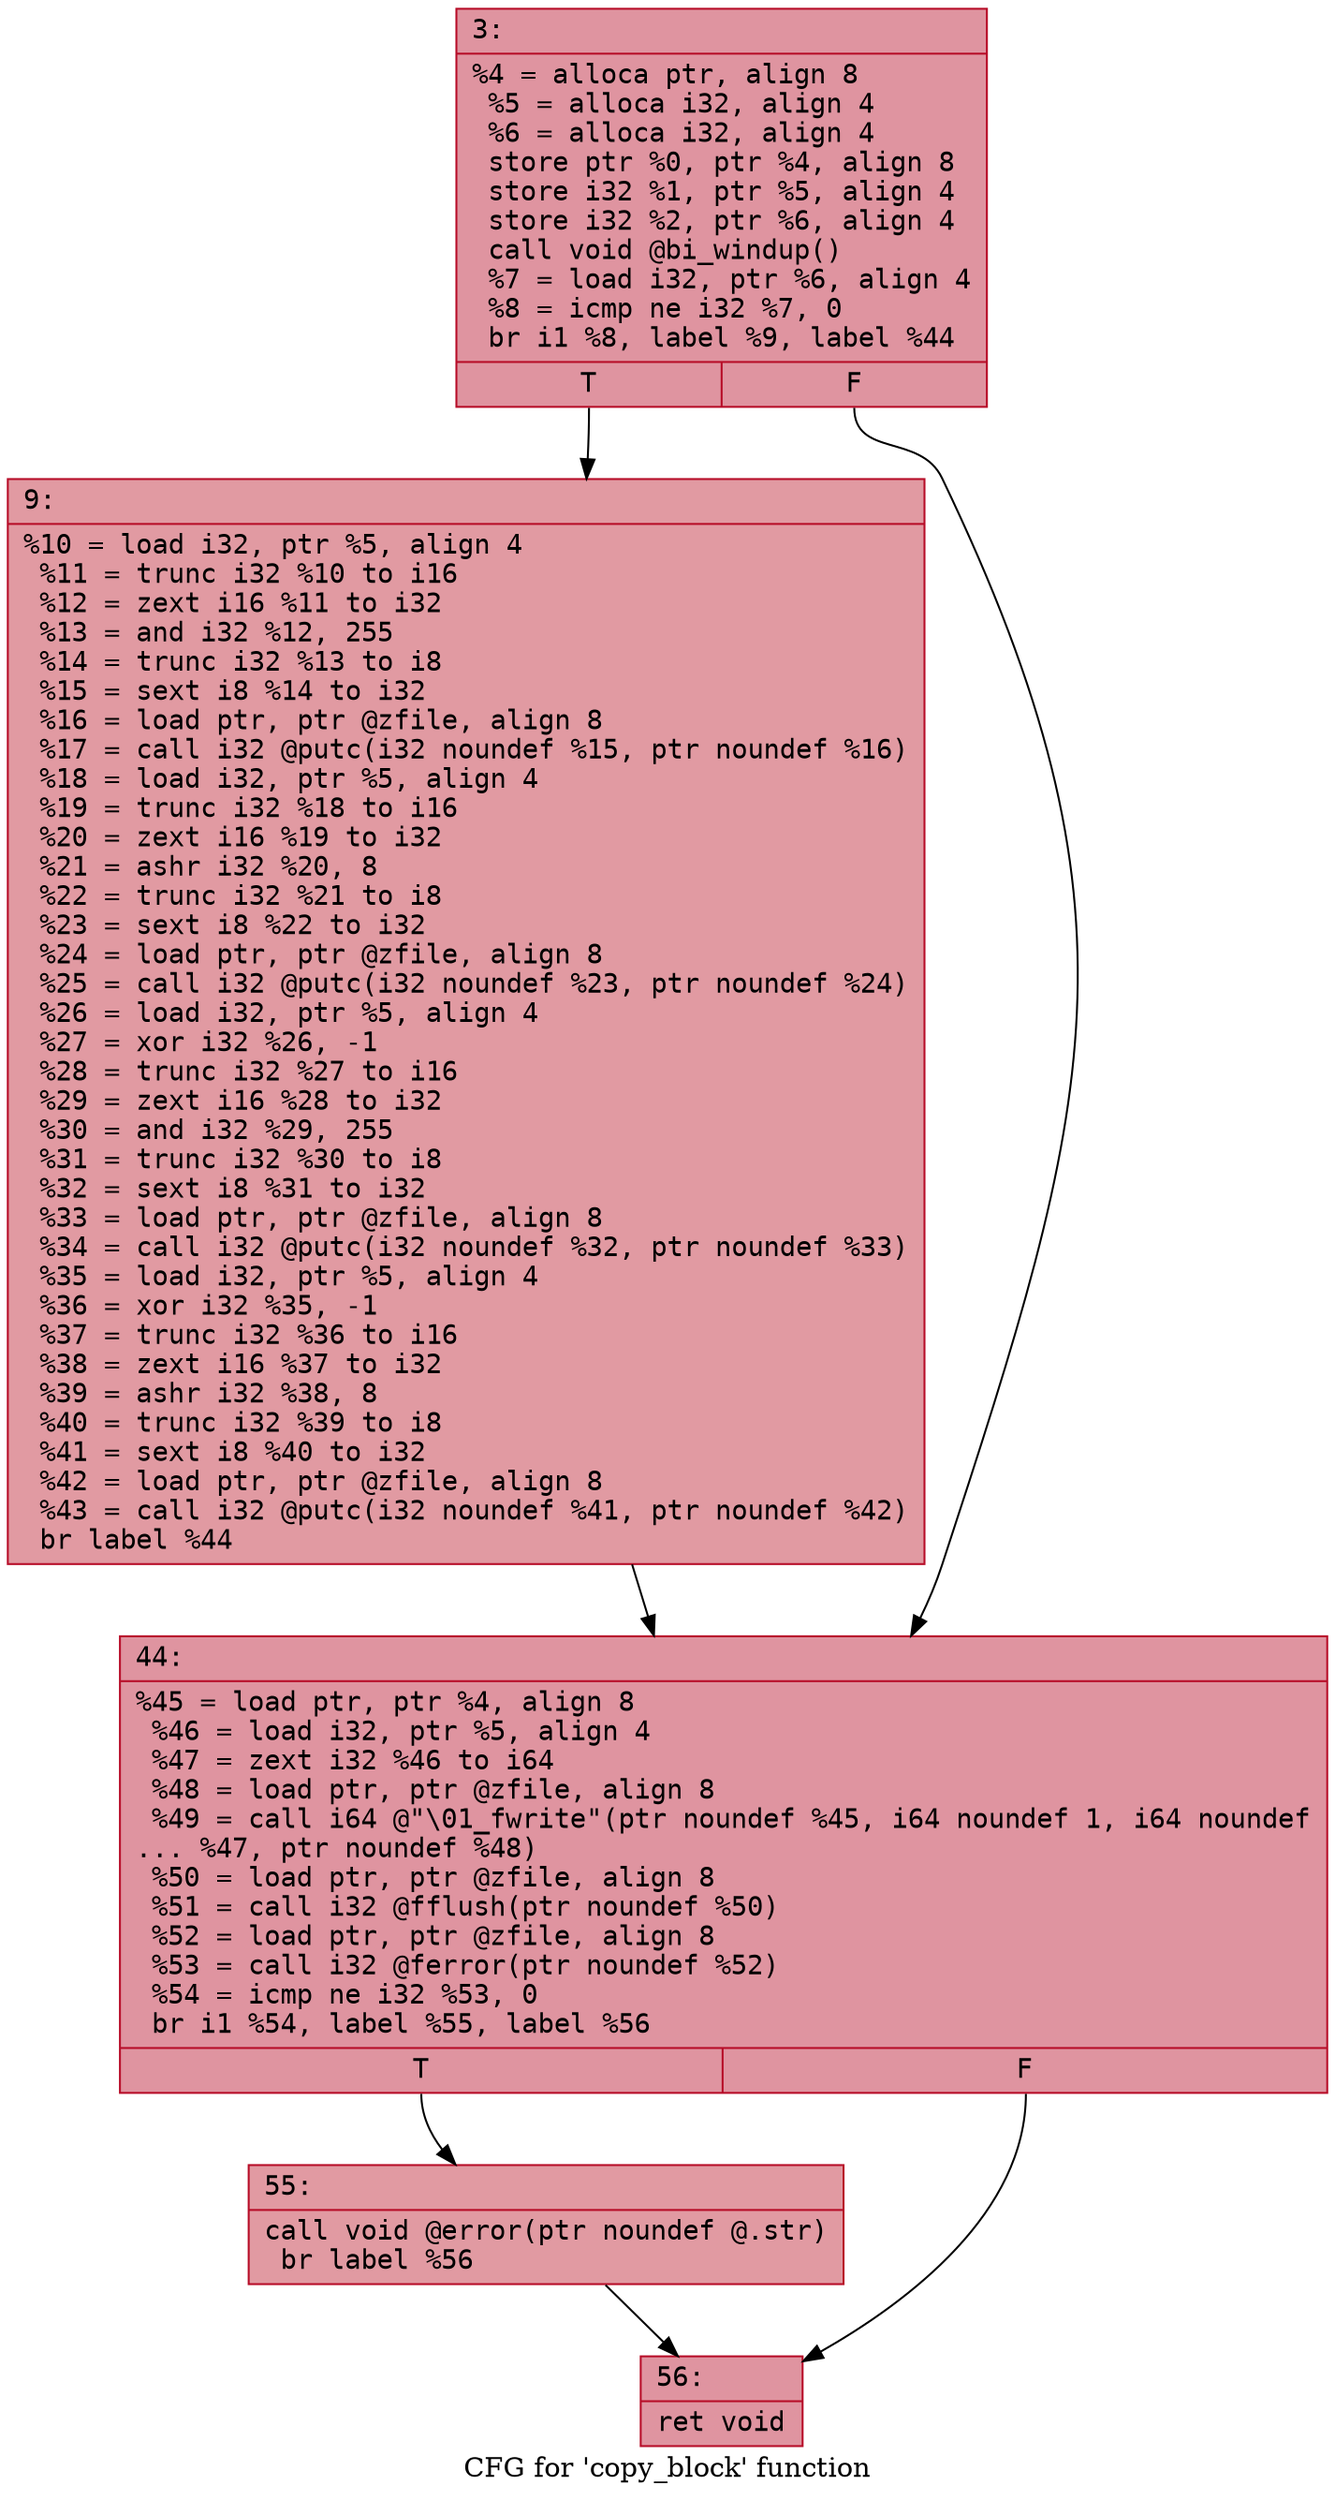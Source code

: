 digraph "CFG for 'copy_block' function" {
	label="CFG for 'copy_block' function";

	Node0x6000001365d0 [shape=record,color="#b70d28ff", style=filled, fillcolor="#b70d2870" fontname="Courier",label="{3:\l|  %4 = alloca ptr, align 8\l  %5 = alloca i32, align 4\l  %6 = alloca i32, align 4\l  store ptr %0, ptr %4, align 8\l  store i32 %1, ptr %5, align 4\l  store i32 %2, ptr %6, align 4\l  call void @bi_windup()\l  %7 = load i32, ptr %6, align 4\l  %8 = icmp ne i32 %7, 0\l  br i1 %8, label %9, label %44\l|{<s0>T|<s1>F}}"];
	Node0x6000001365d0:s0 -> Node0x600000136620[tooltip="3 -> 9\nProbability 62.50%" ];
	Node0x6000001365d0:s1 -> Node0x600000136670[tooltip="3 -> 44\nProbability 37.50%" ];
	Node0x600000136620 [shape=record,color="#b70d28ff", style=filled, fillcolor="#bb1b2c70" fontname="Courier",label="{9:\l|  %10 = load i32, ptr %5, align 4\l  %11 = trunc i32 %10 to i16\l  %12 = zext i16 %11 to i32\l  %13 = and i32 %12, 255\l  %14 = trunc i32 %13 to i8\l  %15 = sext i8 %14 to i32\l  %16 = load ptr, ptr @zfile, align 8\l  %17 = call i32 @putc(i32 noundef %15, ptr noundef %16)\l  %18 = load i32, ptr %5, align 4\l  %19 = trunc i32 %18 to i16\l  %20 = zext i16 %19 to i32\l  %21 = ashr i32 %20, 8\l  %22 = trunc i32 %21 to i8\l  %23 = sext i8 %22 to i32\l  %24 = load ptr, ptr @zfile, align 8\l  %25 = call i32 @putc(i32 noundef %23, ptr noundef %24)\l  %26 = load i32, ptr %5, align 4\l  %27 = xor i32 %26, -1\l  %28 = trunc i32 %27 to i16\l  %29 = zext i16 %28 to i32\l  %30 = and i32 %29, 255\l  %31 = trunc i32 %30 to i8\l  %32 = sext i8 %31 to i32\l  %33 = load ptr, ptr @zfile, align 8\l  %34 = call i32 @putc(i32 noundef %32, ptr noundef %33)\l  %35 = load i32, ptr %5, align 4\l  %36 = xor i32 %35, -1\l  %37 = trunc i32 %36 to i16\l  %38 = zext i16 %37 to i32\l  %39 = ashr i32 %38, 8\l  %40 = trunc i32 %39 to i8\l  %41 = sext i8 %40 to i32\l  %42 = load ptr, ptr @zfile, align 8\l  %43 = call i32 @putc(i32 noundef %41, ptr noundef %42)\l  br label %44\l}"];
	Node0x600000136620 -> Node0x600000136670[tooltip="9 -> 44\nProbability 100.00%" ];
	Node0x600000136670 [shape=record,color="#b70d28ff", style=filled, fillcolor="#b70d2870" fontname="Courier",label="{44:\l|  %45 = load ptr, ptr %4, align 8\l  %46 = load i32, ptr %5, align 4\l  %47 = zext i32 %46 to i64\l  %48 = load ptr, ptr @zfile, align 8\l  %49 = call i64 @\"\\01_fwrite\"(ptr noundef %45, i64 noundef 1, i64 noundef\l... %47, ptr noundef %48)\l  %50 = load ptr, ptr @zfile, align 8\l  %51 = call i32 @fflush(ptr noundef %50)\l  %52 = load ptr, ptr @zfile, align 8\l  %53 = call i32 @ferror(ptr noundef %52)\l  %54 = icmp ne i32 %53, 0\l  br i1 %54, label %55, label %56\l|{<s0>T|<s1>F}}"];
	Node0x600000136670:s0 -> Node0x6000001366c0[tooltip="44 -> 55\nProbability 62.50%" ];
	Node0x600000136670:s1 -> Node0x600000136710[tooltip="44 -> 56\nProbability 37.50%" ];
	Node0x6000001366c0 [shape=record,color="#b70d28ff", style=filled, fillcolor="#bb1b2c70" fontname="Courier",label="{55:\l|  call void @error(ptr noundef @.str)\l  br label %56\l}"];
	Node0x6000001366c0 -> Node0x600000136710[tooltip="55 -> 56\nProbability 100.00%" ];
	Node0x600000136710 [shape=record,color="#b70d28ff", style=filled, fillcolor="#b70d2870" fontname="Courier",label="{56:\l|  ret void\l}"];
}
